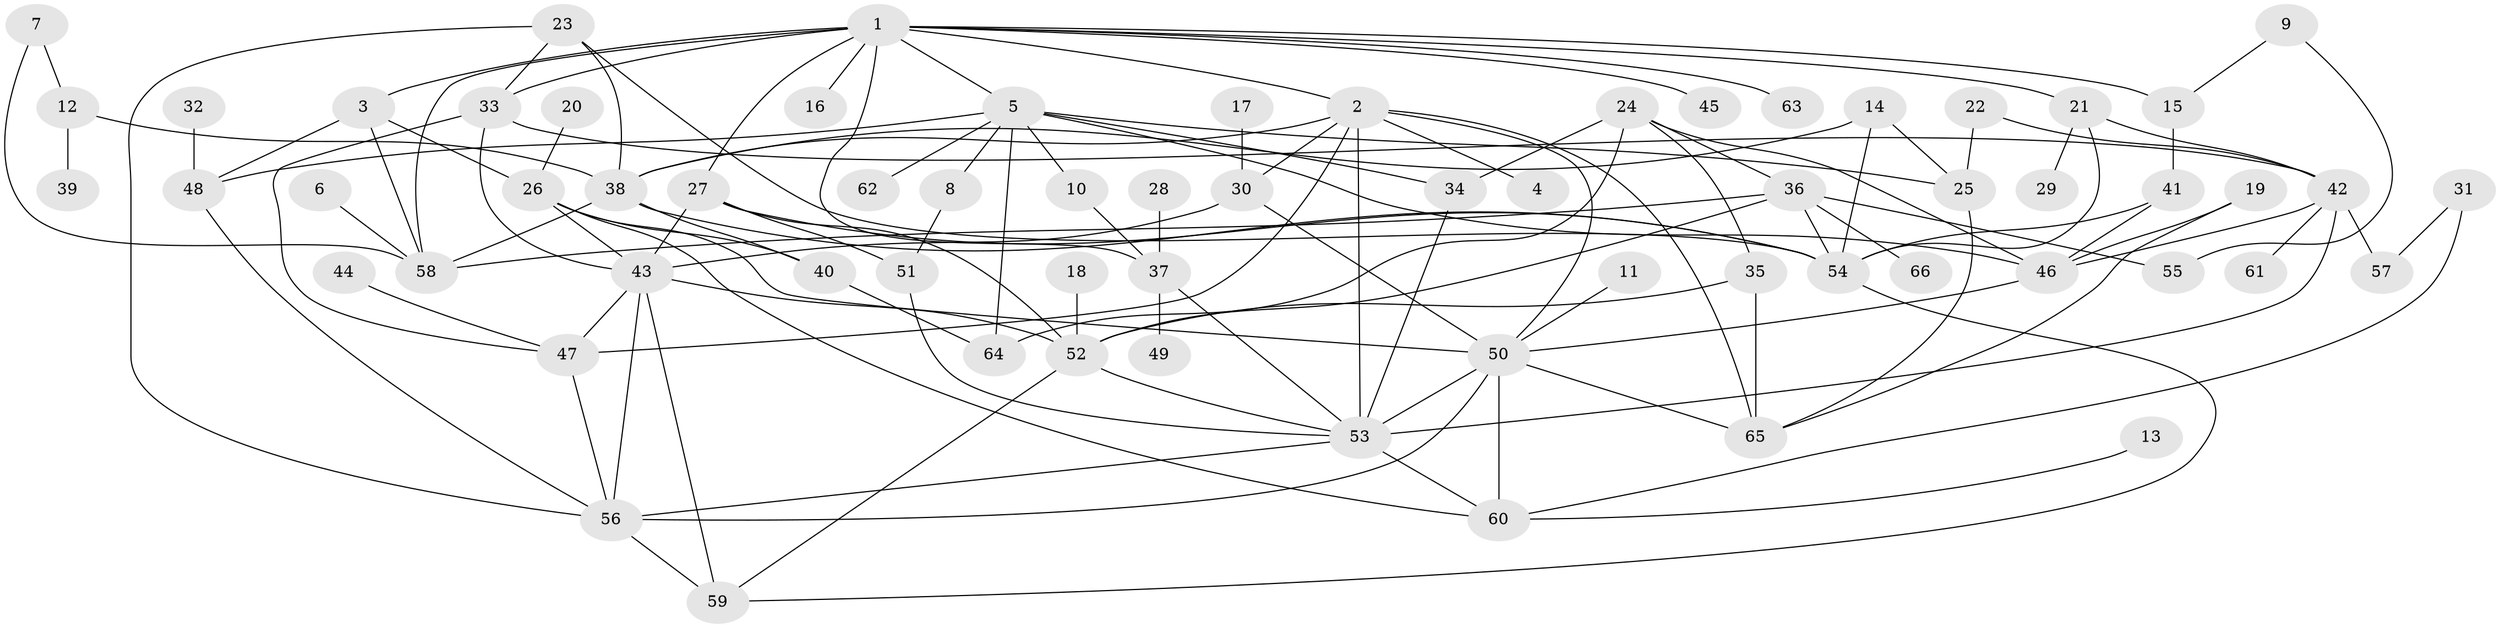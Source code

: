 // original degree distribution, {6: 0.03787878787878788, 9: 0.015151515151515152, 7: 0.022727272727272728, 3: 0.22727272727272727, 2: 0.22727272727272727, 4: 0.15151515151515152, 1: 0.24242424242424243, 5: 0.06818181818181818, 8: 0.007575757575757576}
// Generated by graph-tools (version 1.1) at 2025/49/03/09/25 03:49:18]
// undirected, 66 vertices, 121 edges
graph export_dot {
graph [start="1"]
  node [color=gray90,style=filled];
  1;
  2;
  3;
  4;
  5;
  6;
  7;
  8;
  9;
  10;
  11;
  12;
  13;
  14;
  15;
  16;
  17;
  18;
  19;
  20;
  21;
  22;
  23;
  24;
  25;
  26;
  27;
  28;
  29;
  30;
  31;
  32;
  33;
  34;
  35;
  36;
  37;
  38;
  39;
  40;
  41;
  42;
  43;
  44;
  45;
  46;
  47;
  48;
  49;
  50;
  51;
  52;
  53;
  54;
  55;
  56;
  57;
  58;
  59;
  60;
  61;
  62;
  63;
  64;
  65;
  66;
  1 -- 2 [weight=1.0];
  1 -- 3 [weight=1.0];
  1 -- 5 [weight=1.0];
  1 -- 15 [weight=1.0];
  1 -- 16 [weight=1.0];
  1 -- 21 [weight=1.0];
  1 -- 27 [weight=1.0];
  1 -- 33 [weight=1.0];
  1 -- 37 [weight=1.0];
  1 -- 45 [weight=1.0];
  1 -- 58 [weight=2.0];
  1 -- 63 [weight=1.0];
  2 -- 4 [weight=1.0];
  2 -- 30 [weight=1.0];
  2 -- 38 [weight=1.0];
  2 -- 47 [weight=1.0];
  2 -- 50 [weight=1.0];
  2 -- 53 [weight=1.0];
  2 -- 65 [weight=1.0];
  3 -- 26 [weight=1.0];
  3 -- 48 [weight=1.0];
  3 -- 58 [weight=1.0];
  5 -- 8 [weight=1.0];
  5 -- 10 [weight=1.0];
  5 -- 25 [weight=1.0];
  5 -- 34 [weight=1.0];
  5 -- 46 [weight=1.0];
  5 -- 48 [weight=1.0];
  5 -- 62 [weight=1.0];
  5 -- 64 [weight=1.0];
  6 -- 58 [weight=1.0];
  7 -- 12 [weight=1.0];
  7 -- 58 [weight=1.0];
  8 -- 51 [weight=1.0];
  9 -- 15 [weight=1.0];
  9 -- 55 [weight=1.0];
  10 -- 37 [weight=1.0];
  11 -- 50 [weight=1.0];
  12 -- 38 [weight=1.0];
  12 -- 39 [weight=1.0];
  13 -- 60 [weight=1.0];
  14 -- 25 [weight=1.0];
  14 -- 38 [weight=1.0];
  14 -- 54 [weight=1.0];
  15 -- 41 [weight=1.0];
  17 -- 30 [weight=1.0];
  18 -- 52 [weight=1.0];
  19 -- 46 [weight=1.0];
  19 -- 65 [weight=1.0];
  20 -- 26 [weight=1.0];
  21 -- 29 [weight=1.0];
  21 -- 42 [weight=1.0];
  21 -- 54 [weight=1.0];
  22 -- 25 [weight=1.0];
  22 -- 42 [weight=1.0];
  23 -- 33 [weight=1.0];
  23 -- 38 [weight=1.0];
  23 -- 54 [weight=1.0];
  23 -- 56 [weight=1.0];
  24 -- 34 [weight=1.0];
  24 -- 35 [weight=1.0];
  24 -- 36 [weight=1.0];
  24 -- 46 [weight=1.0];
  24 -- 64 [weight=1.0];
  25 -- 65 [weight=1.0];
  26 -- 40 [weight=1.0];
  26 -- 43 [weight=1.0];
  26 -- 50 [weight=1.0];
  26 -- 60 [weight=1.0];
  27 -- 43 [weight=1.0];
  27 -- 51 [weight=1.0];
  27 -- 52 [weight=1.0];
  27 -- 54 [weight=1.0];
  28 -- 37 [weight=1.0];
  30 -- 43 [weight=1.0];
  30 -- 50 [weight=1.0];
  31 -- 57 [weight=1.0];
  31 -- 60 [weight=1.0];
  32 -- 48 [weight=1.0];
  33 -- 42 [weight=1.0];
  33 -- 43 [weight=1.0];
  33 -- 47 [weight=1.0];
  34 -- 53 [weight=1.0];
  35 -- 52 [weight=1.0];
  35 -- 65 [weight=1.0];
  36 -- 52 [weight=1.0];
  36 -- 54 [weight=1.0];
  36 -- 55 [weight=1.0];
  36 -- 58 [weight=1.0];
  36 -- 66 [weight=1.0];
  37 -- 49 [weight=1.0];
  37 -- 53 [weight=1.0];
  38 -- 40 [weight=1.0];
  38 -- 54 [weight=1.0];
  38 -- 58 [weight=1.0];
  40 -- 64 [weight=1.0];
  41 -- 46 [weight=1.0];
  41 -- 54 [weight=1.0];
  42 -- 46 [weight=1.0];
  42 -- 53 [weight=1.0];
  42 -- 57 [weight=1.0];
  42 -- 61 [weight=1.0];
  43 -- 47 [weight=1.0];
  43 -- 52 [weight=1.0];
  43 -- 56 [weight=1.0];
  43 -- 59 [weight=1.0];
  44 -- 47 [weight=1.0];
  46 -- 50 [weight=1.0];
  47 -- 56 [weight=1.0];
  48 -- 56 [weight=1.0];
  50 -- 53 [weight=2.0];
  50 -- 56 [weight=1.0];
  50 -- 60 [weight=1.0];
  50 -- 65 [weight=1.0];
  51 -- 53 [weight=1.0];
  52 -- 53 [weight=1.0];
  52 -- 59 [weight=1.0];
  53 -- 56 [weight=1.0];
  53 -- 60 [weight=1.0];
  54 -- 59 [weight=1.0];
  56 -- 59 [weight=1.0];
}
